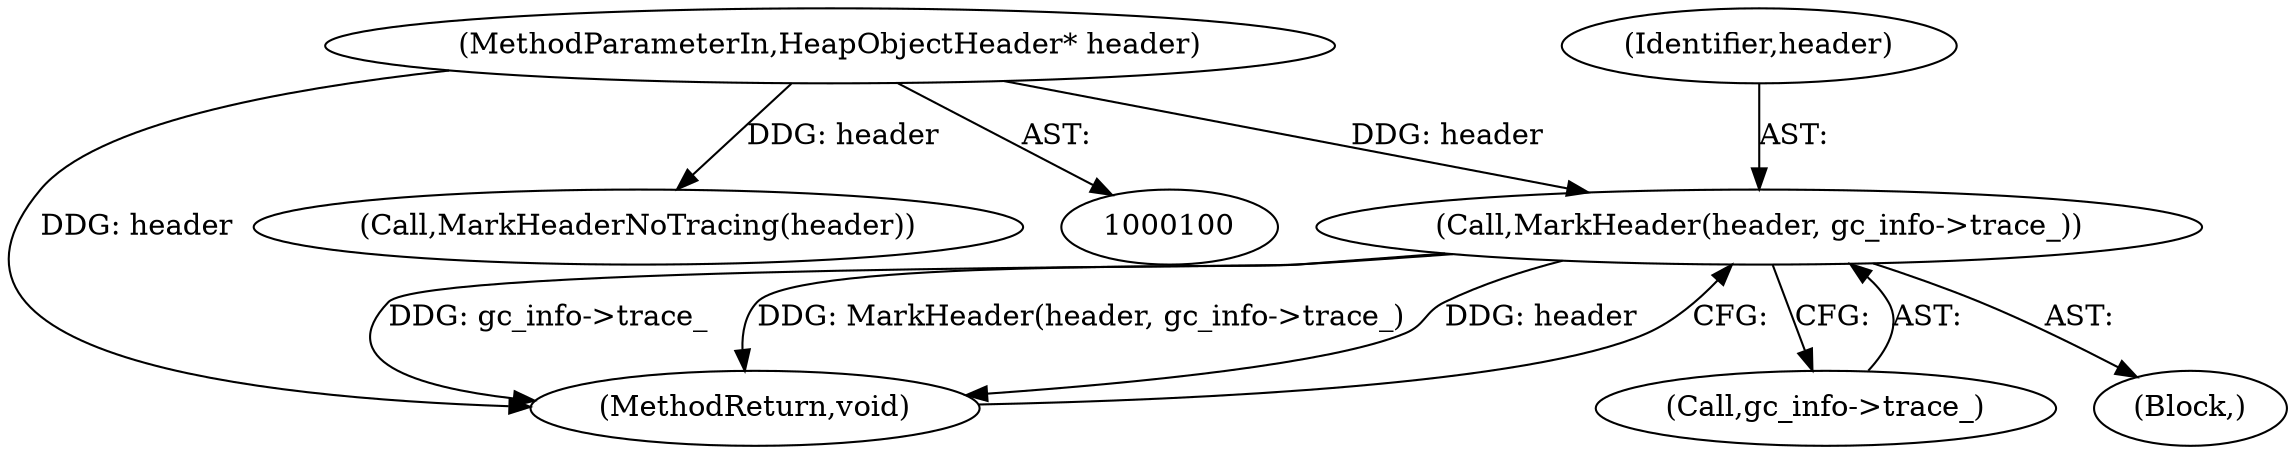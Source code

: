 digraph "0_Chrome_20b65d00ca3d8696430e22efad7485366f8c3a21_6@pointer" {
"1000123" [label="(Call,MarkHeader(header, gc_info->trace_))"];
"1000101" [label="(MethodParameterIn,HeapObjectHeader* header)"];
"1000101" [label="(MethodParameterIn,HeapObjectHeader* header)"];
"1000122" [label="(Block,)"];
"1000128" [label="(MethodReturn,void)"];
"1000115" [label="(Call,MarkHeaderNoTracing(header))"];
"1000125" [label="(Call,gc_info->trace_)"];
"1000123" [label="(Call,MarkHeader(header, gc_info->trace_))"];
"1000124" [label="(Identifier,header)"];
"1000123" -> "1000122"  [label="AST: "];
"1000123" -> "1000125"  [label="CFG: "];
"1000124" -> "1000123"  [label="AST: "];
"1000125" -> "1000123"  [label="AST: "];
"1000128" -> "1000123"  [label="CFG: "];
"1000123" -> "1000128"  [label="DDG: gc_info->trace_"];
"1000123" -> "1000128"  [label="DDG: MarkHeader(header, gc_info->trace_)"];
"1000123" -> "1000128"  [label="DDG: header"];
"1000101" -> "1000123"  [label="DDG: header"];
"1000101" -> "1000100"  [label="AST: "];
"1000101" -> "1000128"  [label="DDG: header"];
"1000101" -> "1000115"  [label="DDG: header"];
}
